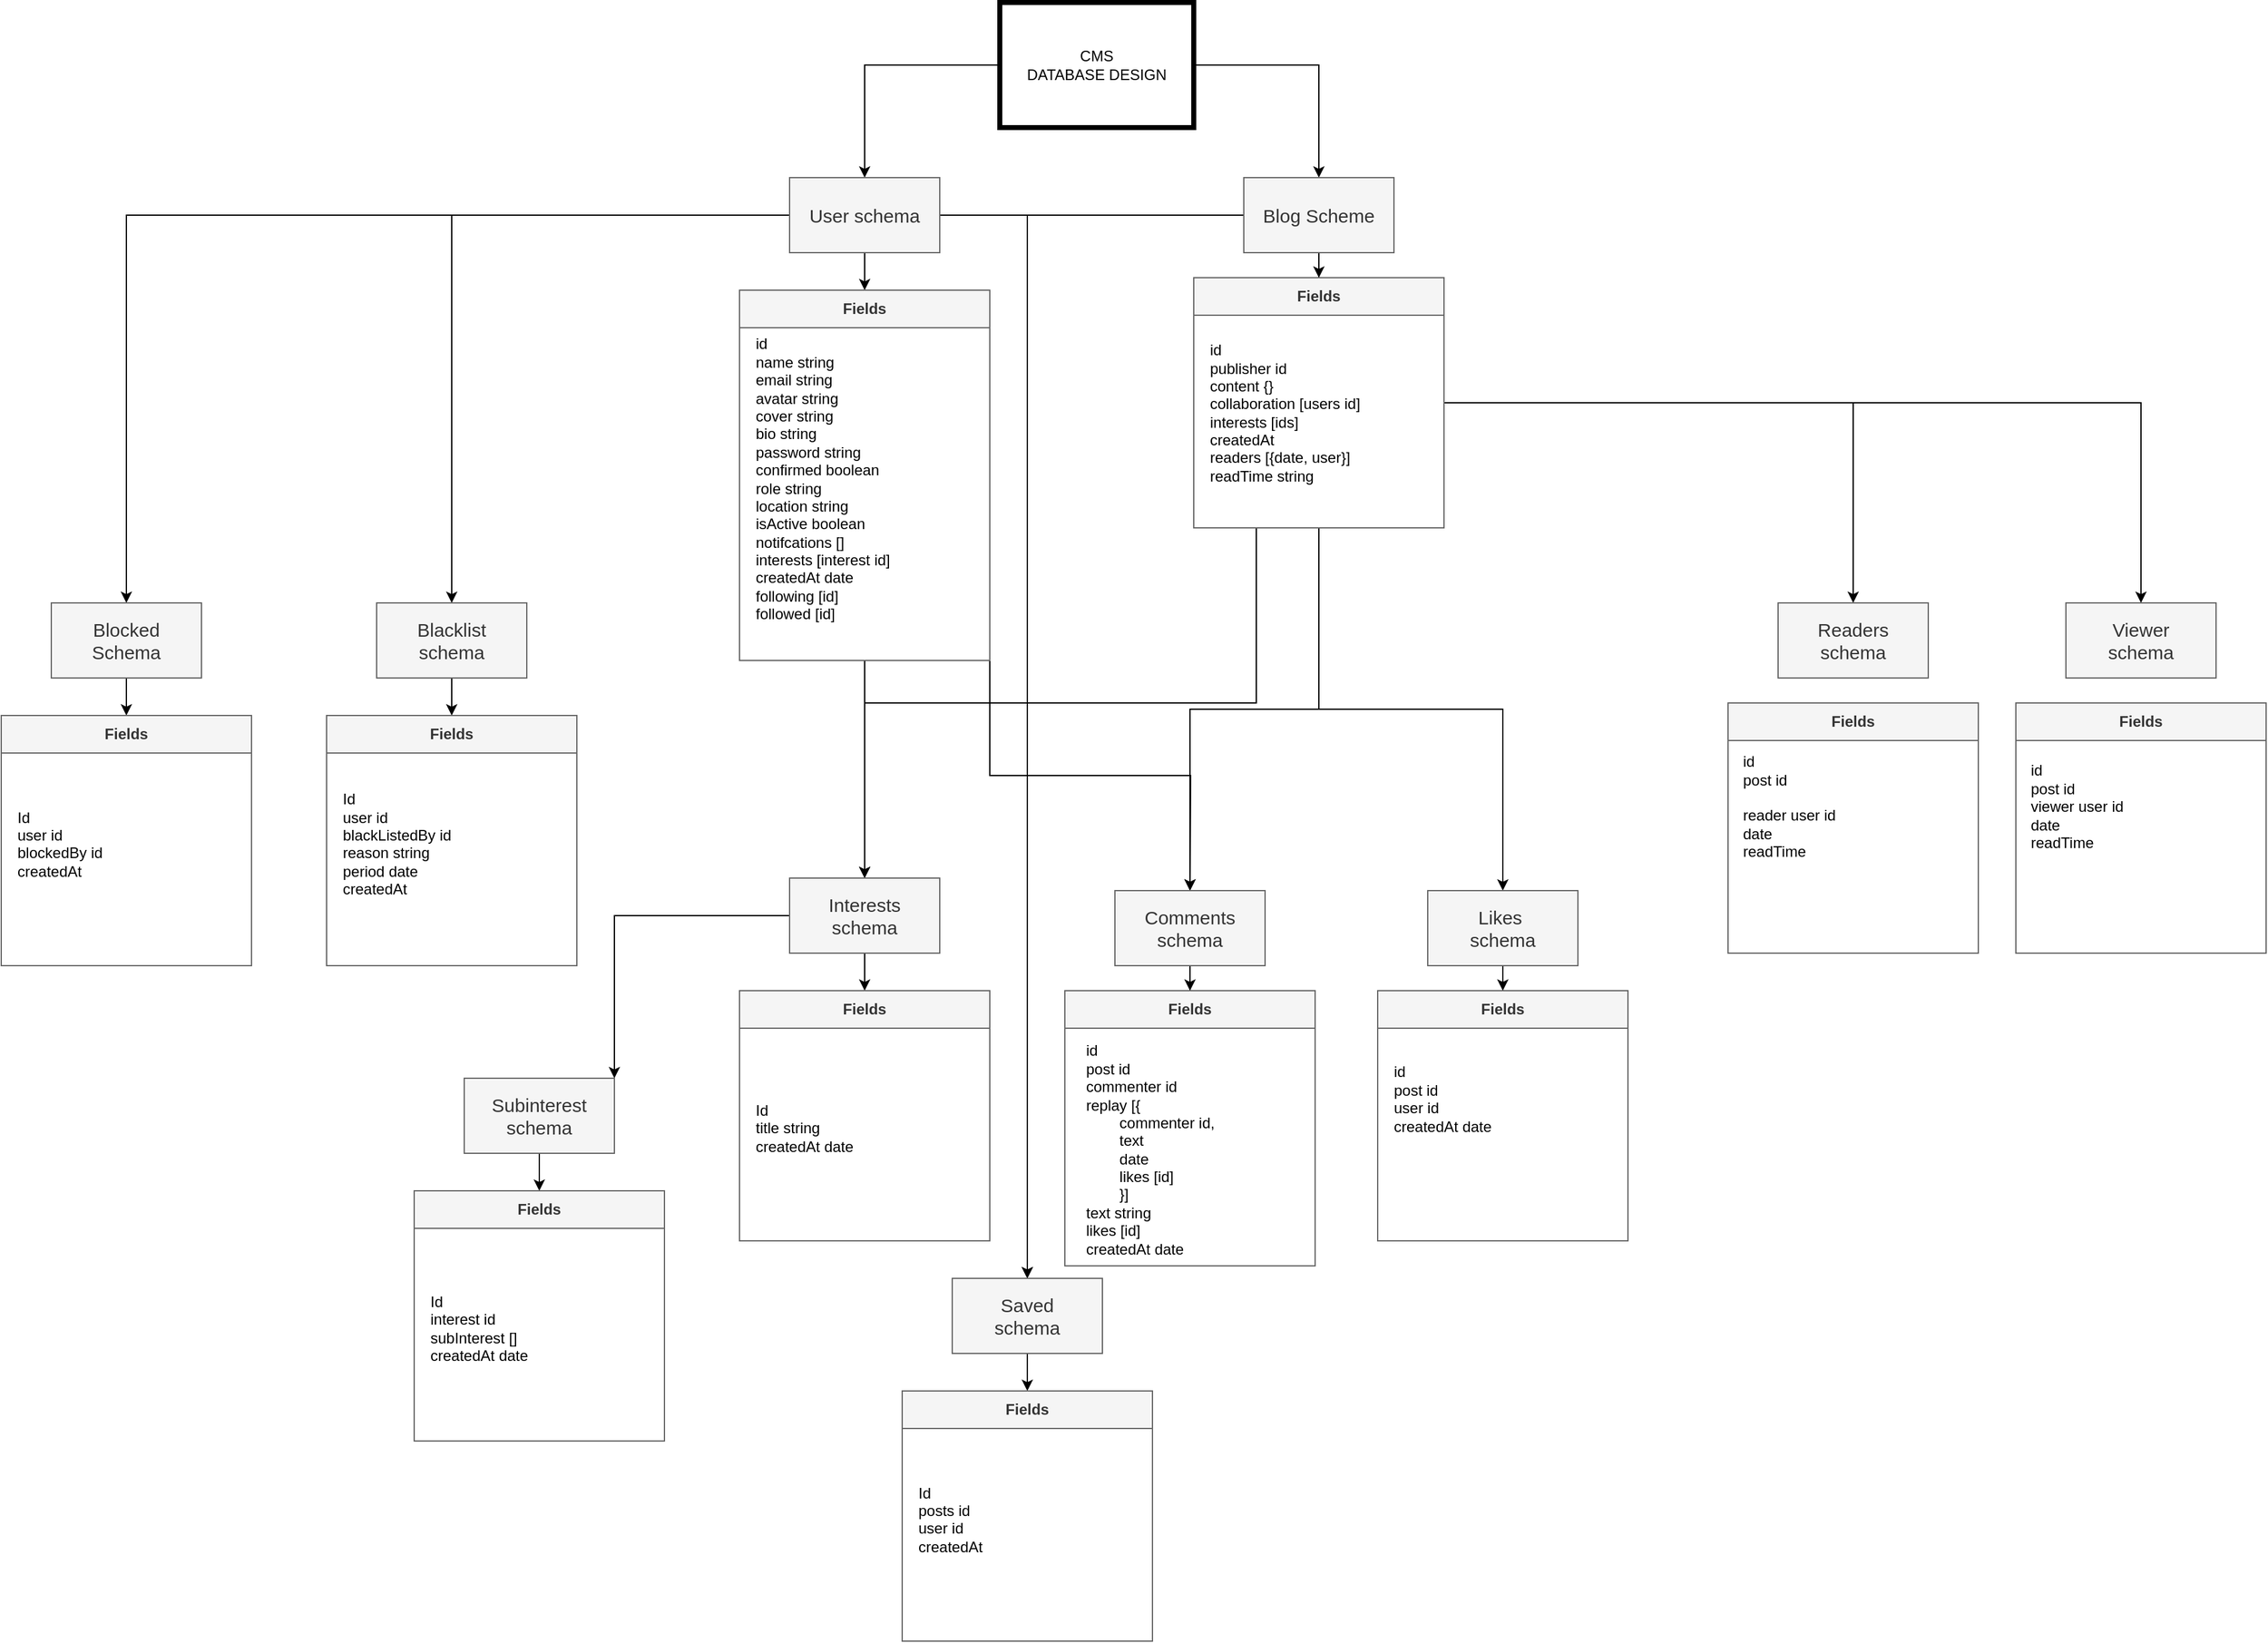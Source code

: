 <mxfile version="22.0.4" type="device">
  <diagram name="Page-1" id="nDA207grgeZw8j0RXIfh">
    <mxGraphModel dx="2758" dy="2382" grid="1" gridSize="10" guides="1" tooltips="1" connect="1" arrows="1" fold="1" page="1" pageScale="1" pageWidth="850" pageHeight="1100" math="0" shadow="0">
      <root>
        <mxCell id="0" />
        <mxCell id="1" parent="0" />
        <mxCell id="gBig6TZzMNn0kX64WqhL-14" style="edgeStyle=orthogonalEdgeStyle;rounded=0;orthogonalLoop=1;jettySize=auto;html=1;entryX=0.5;entryY=0;entryDx=0;entryDy=0;" parent="1" source="gBig6TZzMNn0kX64WqhL-3" target="gBig6TZzMNn0kX64WqhL-25" edge="1">
          <mxGeometry relative="1" as="geometry">
            <mxPoint x="580" y="-140" as="targetPoint" />
          </mxGeometry>
        </mxCell>
        <mxCell id="gBig6TZzMNn0kX64WqhL-55" style="edgeStyle=orthogonalEdgeStyle;rounded=0;orthogonalLoop=1;jettySize=auto;html=1;entryX=0.5;entryY=0;entryDx=0;entryDy=0;" parent="1" source="gBig6TZzMNn0kX64WqhL-3" target="gBig6TZzMNn0kX64WqhL-23" edge="1">
          <mxGeometry relative="1" as="geometry" />
        </mxCell>
        <mxCell id="gBig6TZzMNn0kX64WqhL-3" value="&lt;div&gt;CMS&lt;/div&gt;&lt;div&gt;&lt;font style=&quot;font-size: 12px;&quot;&gt;DATABASE DESIGN&lt;/font&gt;&lt;/div&gt;" style="rounded=0;whiteSpace=wrap;html=1;strokeWidth=4;" parent="1" vertex="1">
          <mxGeometry x="608" y="-310" width="155" height="100" as="geometry" />
        </mxCell>
        <mxCell id="gBig6TZzMNn0kX64WqhL-15" style="edgeStyle=orthogonalEdgeStyle;rounded=0;orthogonalLoop=1;jettySize=auto;html=1;entryX=0.5;entryY=0;entryDx=0;entryDy=0;" parent="1" target="gBig6TZzMNn0kX64WqhL-9" edge="1">
          <mxGeometry relative="1" as="geometry">
            <mxPoint x="520" y="-110" as="sourcePoint" />
          </mxGeometry>
        </mxCell>
        <mxCell id="Mifrui4GJpxNQz_KVjgk-12" style="edgeStyle=orthogonalEdgeStyle;rounded=0;orthogonalLoop=1;jettySize=auto;html=1;exitX=1;exitY=1;exitDx=0;exitDy=0;" parent="1" source="gBig6TZzMNn0kX64WqhL-9" edge="1">
          <mxGeometry relative="1" as="geometry">
            <mxPoint x="760" y="400" as="targetPoint" />
          </mxGeometry>
        </mxCell>
        <mxCell id="Mifrui4GJpxNQz_KVjgk-23" style="edgeStyle=orthogonalEdgeStyle;rounded=0;orthogonalLoop=1;jettySize=auto;html=1;exitX=0;exitY=0.5;exitDx=0;exitDy=0;entryX=0.5;entryY=0;entryDx=0;entryDy=0;" parent="1" source="gBig6TZzMNn0kX64WqhL-25" target="Mifrui4GJpxNQz_KVjgk-4" edge="1">
          <mxGeometry relative="1" as="geometry" />
        </mxCell>
        <mxCell id="Mifrui4GJpxNQz_KVjgk-34" style="edgeStyle=orthogonalEdgeStyle;rounded=0;orthogonalLoop=1;jettySize=auto;html=1;exitX=0.5;exitY=1;exitDx=0;exitDy=0;entryX=0.5;entryY=0;entryDx=0;entryDy=0;" parent="1" source="gBig6TZzMNn0kX64WqhL-9" target="gBig6TZzMNn0kX64WqhL-74" edge="1">
          <mxGeometry relative="1" as="geometry" />
        </mxCell>
        <mxCell id="gBig6TZzMNn0kX64WqhL-9" value="Fields" style="swimlane;whiteSpace=wrap;html=1;startSize=30;fillColor=#f5f5f5;fontColor=#333333;strokeColor=#666666;" parent="1" vertex="1">
          <mxGeometry x="400" y="-80" width="200" height="296" as="geometry">
            <mxRectangle x="160" y="280" width="80" height="30" as="alternateBounds" />
          </mxGeometry>
        </mxCell>
        <mxCell id="gBig6TZzMNn0kX64WqhL-10" value="&lt;div&gt;&lt;br&gt;&lt;/div&gt;&lt;div&gt;id&lt;/div&gt;&lt;div&gt;name string&lt;br&gt;&lt;/div&gt;&lt;div&gt;email string&lt;/div&gt;&lt;div&gt;avatar string&lt;/div&gt;&lt;div&gt;cover string&lt;br&gt;&lt;/div&gt;&lt;div&gt;bio string&lt;br&gt;&lt;/div&gt;&lt;div&gt;password string&lt;br&gt;&lt;/div&gt;&lt;div&gt;confirmed boolean&lt;br&gt;&lt;/div&gt;&lt;div&gt;role string&lt;br&gt;&lt;/div&gt;&lt;div&gt;location string&lt;/div&gt;&lt;div&gt;isActive boolean&lt;/div&gt;&lt;div&gt;notifcations []&lt;br&gt;&lt;/div&gt;&lt;div&gt;interests [interest id]&lt;/div&gt;&lt;div&gt;createdAt date&lt;/div&gt;&lt;div&gt;following [id]&lt;/div&gt;&lt;div&gt;followed [id]&lt;/div&gt;&lt;div&gt;&lt;br&gt;&lt;/div&gt;" style="text;html=1;align=left;verticalAlign=middle;resizable=0;points=[];autosize=1;strokeColor=none;fillColor=none;spacing=4;spacingTop=-1;labelBackgroundColor=none;" parent="gBig6TZzMNn0kX64WqhL-9" vertex="1">
          <mxGeometry x="9" y="16" width="130" height="270" as="geometry" />
        </mxCell>
        <mxCell id="gBig6TZzMNn0kX64WqhL-20" style="edgeStyle=orthogonalEdgeStyle;rounded=0;orthogonalLoop=1;jettySize=auto;html=1;entryX=0.5;entryY=0;entryDx=0;entryDy=0;" parent="1" source="gBig6TZzMNn0kX64WqhL-23" target="gBig6TZzMNn0kX64WqhL-21" edge="1">
          <mxGeometry relative="1" as="geometry" />
        </mxCell>
        <mxCell id="gBig6TZzMNn0kX64WqhL-40" value="" style="edgeStyle=orthogonalEdgeStyle;rounded=0;orthogonalLoop=1;jettySize=auto;html=1;" parent="1" source="gBig6TZzMNn0kX64WqhL-21" target="gBig6TZzMNn0kX64WqhL-38" edge="1">
          <mxGeometry relative="1" as="geometry" />
        </mxCell>
        <mxCell id="Mifrui4GJpxNQz_KVjgk-7" style="edgeStyle=orthogonalEdgeStyle;rounded=0;orthogonalLoop=1;jettySize=auto;html=1;exitX=0.5;exitY=1;exitDx=0;exitDy=0;entryX=0.5;entryY=0;entryDx=0;entryDy=0;" parent="1" source="gBig6TZzMNn0kX64WqhL-21" target="gBig6TZzMNn0kX64WqhL-52" edge="1">
          <mxGeometry relative="1" as="geometry" />
        </mxCell>
        <mxCell id="Mifrui4GJpxNQz_KVjgk-13" style="edgeStyle=orthogonalEdgeStyle;rounded=0;orthogonalLoop=1;jettySize=auto;html=1;exitX=0.25;exitY=1;exitDx=0;exitDy=0;entryX=0.5;entryY=0;entryDx=0;entryDy=0;" parent="1" source="gBig6TZzMNn0kX64WqhL-21" target="gBig6TZzMNn0kX64WqhL-74" edge="1">
          <mxGeometry relative="1" as="geometry" />
        </mxCell>
        <mxCell id="Mifrui4GJpxNQz_KVjgk-26" style="edgeStyle=orthogonalEdgeStyle;rounded=0;orthogonalLoop=1;jettySize=auto;html=1;exitX=1;exitY=0.5;exitDx=0;exitDy=0;entryX=0.5;entryY=0;entryDx=0;entryDy=0;" parent="1" source="gBig6TZzMNn0kX64WqhL-21" target="gBig6TZzMNn0kX64WqhL-91" edge="1">
          <mxGeometry relative="1" as="geometry" />
        </mxCell>
        <mxCell id="6KMEHDnzn-iDS6NZn2Q0-5" style="edgeStyle=orthogonalEdgeStyle;rounded=0;orthogonalLoop=1;jettySize=auto;html=1;exitX=1;exitY=0.5;exitDx=0;exitDy=0;entryX=0.5;entryY=0;entryDx=0;entryDy=0;" edge="1" parent="1" source="gBig6TZzMNn0kX64WqhL-21" target="6KMEHDnzn-iDS6NZn2Q0-2">
          <mxGeometry relative="1" as="geometry" />
        </mxCell>
        <mxCell id="gBig6TZzMNn0kX64WqhL-21" value="Fields" style="swimlane;whiteSpace=wrap;html=1;startSize=30;fillColor=#f5f5f5;fontColor=#333333;strokeColor=#666666;" parent="1" vertex="1">
          <mxGeometry x="763" y="-90" width="200" height="200" as="geometry">
            <mxRectangle x="160" y="280" width="80" height="30" as="alternateBounds" />
          </mxGeometry>
        </mxCell>
        <mxCell id="gBig6TZzMNn0kX64WqhL-22" value="&lt;div&gt;&lt;br&gt;&lt;/div&gt;&lt;div&gt;id&lt;br&gt;&lt;/div&gt;&lt;div&gt;publisher id&lt;br&gt;&lt;/div&gt;&lt;div&gt;content {}&lt;br&gt;&lt;/div&gt;&lt;div&gt;collaboration [users id]&lt;/div&gt;&lt;div&gt;interests [ids]&lt;br&gt;&lt;/div&gt;&lt;div&gt;createdAt&lt;/div&gt;&lt;div&gt;readers [{date, user}]&lt;br&gt;&lt;/div&gt;&lt;div&gt;readTime string&lt;br&gt;&lt;/div&gt;" style="text;html=1;align=left;verticalAlign=middle;resizable=0;points=[];autosize=1;strokeColor=none;fillColor=none;spacing=4;spacingTop=-1;labelBackgroundColor=none;" parent="gBig6TZzMNn0kX64WqhL-21" vertex="1">
          <mxGeometry x="9" y="31" width="150" height="140" as="geometry" />
        </mxCell>
        <mxCell id="Mifrui4GJpxNQz_KVjgk-28" style="edgeStyle=orthogonalEdgeStyle;rounded=0;orthogonalLoop=1;jettySize=auto;html=1;exitX=0;exitY=0.5;exitDx=0;exitDy=0;entryX=0.5;entryY=0;entryDx=0;entryDy=0;" parent="1" source="gBig6TZzMNn0kX64WqhL-23" target="Mifrui4GJpxNQz_KVjgk-18" edge="1">
          <mxGeometry relative="1" as="geometry" />
        </mxCell>
        <mxCell id="gBig6TZzMNn0kX64WqhL-23" value="Blog Scheme" style="rounded=0;whiteSpace=wrap;html=1;fillColor=#f5f5f5;fontColor=#333333;strokeColor=#666666;fontSize=15;" parent="1" vertex="1">
          <mxGeometry x="803" y="-170" width="120" height="60" as="geometry" />
        </mxCell>
        <mxCell id="gBig6TZzMNn0kX64WqhL-35" style="edgeStyle=orthogonalEdgeStyle;rounded=0;orthogonalLoop=1;jettySize=auto;html=1;entryX=0.5;entryY=0;entryDx=0;entryDy=0;" parent="1" source="gBig6TZzMNn0kX64WqhL-38" target="gBig6TZzMNn0kX64WqhL-36" edge="1">
          <mxGeometry relative="1" as="geometry" />
        </mxCell>
        <mxCell id="gBig6TZzMNn0kX64WqhL-36" value="Fields" style="swimlane;whiteSpace=wrap;html=1;startSize=30;fillColor=#f5f5f5;fontColor=#333333;strokeColor=#666666;" parent="1" vertex="1">
          <mxGeometry x="660" y="480" width="200" height="220" as="geometry">
            <mxRectangle x="160" y="280" width="80" height="30" as="alternateBounds" />
          </mxGeometry>
        </mxCell>
        <mxCell id="gBig6TZzMNn0kX64WqhL-37" value="&lt;div&gt;&lt;br&gt;&lt;/div&gt;&lt;div&gt;id&lt;br&gt;&lt;/div&gt;&lt;div&gt;post id&lt;/div&gt;&lt;div&gt;commenter id&lt;/div&gt;&lt;div&gt;replay [{&lt;/div&gt;&lt;div&gt;&lt;span style=&quot;white-space: pre;&quot;&gt;&#x9;&lt;/span&gt;commenter id,&lt;/div&gt;&lt;div&gt;&lt;span style=&quot;white-space: pre;&quot;&gt;&#x9;&lt;/span&gt;text&amp;nbsp;&lt;/div&gt;&lt;div&gt;&lt;span style=&quot;white-space: pre;&quot;&gt;&#x9;&lt;/span&gt;date &lt;br&gt;&lt;/div&gt;&lt;div&gt;&lt;span style=&quot;white-space: pre;&quot;&gt;&#x9;&lt;/span&gt;likes [id]&lt;br&gt;&lt;/div&gt;&lt;div&gt;&lt;span style=&quot;white-space: pre;&quot;&gt;&#x9;&lt;/span&gt;}]&lt;br&gt;&lt;/div&gt;&lt;div&gt;text string&lt;br&gt;&lt;/div&gt;&lt;div&gt;likes [id]&lt;/div&gt;&lt;div&gt;createdAt date&lt;br&gt;&lt;/div&gt;" style="text;html=1;align=left;verticalAlign=middle;resizable=0;points=[];autosize=1;strokeColor=none;fillColor=none;spacing=4;spacingTop=-1;labelBackgroundColor=none;" parent="gBig6TZzMNn0kX64WqhL-36" vertex="1">
          <mxGeometry x="13" y="20" width="130" height="200" as="geometry" />
        </mxCell>
        <mxCell id="gBig6TZzMNn0kX64WqhL-38" value="Comments schema" style="rounded=0;whiteSpace=wrap;html=1;fillColor=#f5f5f5;fontColor=#333333;strokeColor=#666666;fontSize=15;" parent="1" vertex="1">
          <mxGeometry x="700" y="400" width="120" height="60" as="geometry" />
        </mxCell>
        <mxCell id="gBig6TZzMNn0kX64WqhL-49" style="edgeStyle=orthogonalEdgeStyle;rounded=0;orthogonalLoop=1;jettySize=auto;html=1;entryX=0.5;entryY=0;entryDx=0;entryDy=0;" parent="1" source="gBig6TZzMNn0kX64WqhL-52" target="gBig6TZzMNn0kX64WqhL-50" edge="1">
          <mxGeometry relative="1" as="geometry" />
        </mxCell>
        <mxCell id="gBig6TZzMNn0kX64WqhL-50" value="Fields" style="swimlane;whiteSpace=wrap;html=1;startSize=30;fillColor=#f5f5f5;fontColor=#333333;strokeColor=#666666;" parent="1" vertex="1">
          <mxGeometry x="910" y="480" width="200" height="200" as="geometry">
            <mxRectangle x="160" y="280" width="80" height="30" as="alternateBounds" />
          </mxGeometry>
        </mxCell>
        <mxCell id="gBig6TZzMNn0kX64WqhL-51" value="&lt;div&gt;&lt;br&gt;&lt;/div&gt;&lt;div&gt;id&lt;br&gt;&lt;/div&gt;&lt;div&gt;post id&lt;/div&gt;&lt;div&gt;user id&lt;br&gt;&lt;/div&gt;&lt;div&gt;createdAt date&lt;br&gt;&lt;/div&gt;&lt;div&gt;&lt;br&gt;&lt;/div&gt;&lt;div&gt;&lt;br&gt;&lt;/div&gt;&lt;div&gt;&lt;br&gt;&lt;/div&gt;" style="text;html=1;align=left;verticalAlign=middle;resizable=0;points=[];autosize=1;strokeColor=none;fillColor=none;spacing=4;spacingTop=-1;labelBackgroundColor=none;" parent="gBig6TZzMNn0kX64WqhL-50" vertex="1">
          <mxGeometry x="9" y="36" width="110" height="130" as="geometry" />
        </mxCell>
        <mxCell id="gBig6TZzMNn0kX64WqhL-52" value="&lt;div&gt;Likes&amp;nbsp;&lt;/div&gt;&lt;div&gt;schema&lt;/div&gt;" style="rounded=0;whiteSpace=wrap;html=1;fillColor=#f5f5f5;fontColor=#333333;strokeColor=#666666;fontSize=15;" parent="1" vertex="1">
          <mxGeometry x="950" y="400" width="120" height="60" as="geometry" />
        </mxCell>
        <mxCell id="Mifrui4GJpxNQz_KVjgk-27" style="edgeStyle=orthogonalEdgeStyle;rounded=0;orthogonalLoop=1;jettySize=auto;html=1;exitX=1;exitY=0.5;exitDx=0;exitDy=0;entryX=0.5;entryY=0;entryDx=0;entryDy=0;" parent="1" source="gBig6TZzMNn0kX64WqhL-25" target="Mifrui4GJpxNQz_KVjgk-18" edge="1">
          <mxGeometry relative="1" as="geometry" />
        </mxCell>
        <mxCell id="Mifrui4GJpxNQz_KVjgk-33" style="edgeStyle=orthogonalEdgeStyle;rounded=0;orthogonalLoop=1;jettySize=auto;html=1;exitX=0;exitY=0.5;exitDx=0;exitDy=0;entryX=0.5;entryY=0;entryDx=0;entryDy=0;" parent="1" source="gBig6TZzMNn0kX64WqhL-25" target="gBig6TZzMNn0kX64WqhL-137" edge="1">
          <mxGeometry relative="1" as="geometry" />
        </mxCell>
        <mxCell id="gBig6TZzMNn0kX64WqhL-25" value="User schema" style="rounded=0;whiteSpace=wrap;html=1;fillColor=#f5f5f5;fontColor=#333333;strokeColor=#666666;fontSize=15;" parent="1" vertex="1">
          <mxGeometry x="440" y="-170" width="120" height="60" as="geometry" />
        </mxCell>
        <mxCell id="gBig6TZzMNn0kX64WqhL-71" style="edgeStyle=orthogonalEdgeStyle;rounded=0;orthogonalLoop=1;jettySize=auto;html=1;entryX=0.5;entryY=0;entryDx=0;entryDy=0;" parent="1" target="gBig6TZzMNn0kX64WqhL-72" edge="1">
          <mxGeometry relative="1" as="geometry">
            <mxPoint x="520" y="450" as="sourcePoint" />
          </mxGeometry>
        </mxCell>
        <mxCell id="gBig6TZzMNn0kX64WqhL-72" value="Fields" style="swimlane;whiteSpace=wrap;html=1;startSize=30;fillColor=#f5f5f5;fontColor=#333333;strokeColor=#666666;" parent="1" vertex="1">
          <mxGeometry x="400" y="480" width="200" height="200" as="geometry">
            <mxRectangle x="160" y="280" width="80" height="30" as="alternateBounds" />
          </mxGeometry>
        </mxCell>
        <mxCell id="gBig6TZzMNn0kX64WqhL-73" value="&lt;div&gt;Id&lt;/div&gt;&lt;div&gt;title string&lt;/div&gt;&lt;div&gt;createdAt date&lt;br&gt;&lt;/div&gt;" style="text;html=1;align=left;verticalAlign=middle;resizable=0;points=[];autosize=1;strokeColor=none;fillColor=none;spacing=4;spacingTop=-1;labelBackgroundColor=none;" parent="gBig6TZzMNn0kX64WqhL-72" vertex="1">
          <mxGeometry x="9" y="80" width="110" height="60" as="geometry" />
        </mxCell>
        <mxCell id="Mifrui4GJpxNQz_KVjgk-45" style="edgeStyle=orthogonalEdgeStyle;rounded=0;orthogonalLoop=1;jettySize=auto;html=1;exitX=0;exitY=0.5;exitDx=0;exitDy=0;entryX=1;entryY=0;entryDx=0;entryDy=0;" parent="1" source="gBig6TZzMNn0kX64WqhL-74" target="Mifrui4GJpxNQz_KVjgk-43" edge="1">
          <mxGeometry relative="1" as="geometry" />
        </mxCell>
        <mxCell id="gBig6TZzMNn0kX64WqhL-74" value="&lt;div&gt;Interests&lt;/div&gt;&lt;div&gt;schema&lt;/div&gt;" style="rounded=0;whiteSpace=wrap;html=1;fillColor=#f5f5f5;fontColor=#333333;strokeColor=#666666;fontSize=15;" parent="1" vertex="1">
          <mxGeometry x="440" y="390" width="120" height="60" as="geometry" />
        </mxCell>
        <mxCell id="gBig6TZzMNn0kX64WqhL-91" value="&lt;div&gt;Readers&lt;/div&gt;&lt;div&gt;schema&lt;/div&gt;" style="rounded=0;whiteSpace=wrap;html=1;fillColor=#f5f5f5;fontColor=#333333;strokeColor=#666666;fontSize=15;" parent="1" vertex="1">
          <mxGeometry x="1230" y="170" width="120" height="60" as="geometry" />
        </mxCell>
        <mxCell id="gBig6TZzMNn0kX64WqhL-92" value="Fields" style="swimlane;whiteSpace=wrap;html=1;startSize=30;fillColor=#f5f5f5;fontColor=#333333;strokeColor=#666666;" parent="1" vertex="1">
          <mxGeometry x="1190" y="250" width="200" height="200" as="geometry">
            <mxRectangle x="160" y="280" width="80" height="30" as="alternateBounds" />
          </mxGeometry>
        </mxCell>
        <mxCell id="gBig6TZzMNn0kX64WqhL-93" value="&lt;div&gt;id&lt;/div&gt;&lt;div&gt;post id&lt;/div&gt;&lt;div&gt;&lt;br&gt;&lt;/div&gt;&lt;div&gt;reader user id&lt;/div&gt;&lt;div&gt;date&lt;/div&gt;&lt;div&gt;readTime&lt;br&gt;&lt;/div&gt;&lt;div&gt;&lt;br&gt;&lt;/div&gt;" style="text;html=1;align=left;verticalAlign=middle;resizable=0;points=[];autosize=1;strokeColor=none;fillColor=none;" parent="gBig6TZzMNn0kX64WqhL-92" vertex="1">
          <mxGeometry x="10" y="35" width="100" height="110" as="geometry" />
        </mxCell>
        <mxCell id="gBig6TZzMNn0kX64WqhL-134" style="edgeStyle=orthogonalEdgeStyle;rounded=0;orthogonalLoop=1;jettySize=auto;html=1;entryX=0.5;entryY=0;entryDx=0;entryDy=0;" parent="1" target="gBig6TZzMNn0kX64WqhL-135" edge="1">
          <mxGeometry relative="1" as="geometry">
            <mxPoint x="190" y="230" as="sourcePoint" />
          </mxGeometry>
        </mxCell>
        <mxCell id="gBig6TZzMNn0kX64WqhL-135" value="Fields" style="swimlane;whiteSpace=wrap;html=1;startSize=30;fillColor=#f5f5f5;fontColor=#333333;strokeColor=#666666;" parent="1" vertex="1">
          <mxGeometry x="70" y="260" width="200" height="200" as="geometry">
            <mxRectangle x="160" y="280" width="80" height="30" as="alternateBounds" />
          </mxGeometry>
        </mxCell>
        <mxCell id="gBig6TZzMNn0kX64WqhL-136" value="&lt;div&gt;Id&lt;/div&gt;&lt;div&gt;user id&lt;/div&gt;&lt;div&gt;blackListedBy id&lt;br&gt;&lt;/div&gt;&lt;div&gt;reason string&lt;/div&gt;&lt;div&gt;period date&lt;br&gt;&lt;/div&gt;&lt;div&gt;createdAt&lt;/div&gt;&lt;div&gt;&lt;br&gt;&lt;/div&gt;" style="text;html=1;align=left;verticalAlign=middle;resizable=0;points=[];autosize=1;strokeColor=none;fillColor=none;spacing=4;spacingTop=-1;labelBackgroundColor=none;" parent="gBig6TZzMNn0kX64WqhL-135" vertex="1">
          <mxGeometry x="9" y="50" width="110" height="120" as="geometry" />
        </mxCell>
        <mxCell id="gBig6TZzMNn0kX64WqhL-137" value="&lt;div&gt;Blacklist&lt;/div&gt;&lt;div&gt;schema&lt;br&gt;&lt;/div&gt;" style="rounded=0;whiteSpace=wrap;html=1;fillColor=#f5f5f5;fontColor=#333333;strokeColor=#666666;fontSize=15;" parent="1" vertex="1">
          <mxGeometry x="110" y="170" width="120" height="60" as="geometry" />
        </mxCell>
        <mxCell id="Mifrui4GJpxNQz_KVjgk-1" style="edgeStyle=orthogonalEdgeStyle;rounded=0;orthogonalLoop=1;jettySize=auto;html=1;entryX=0.5;entryY=0;entryDx=0;entryDy=0;" parent="1" target="Mifrui4GJpxNQz_KVjgk-2" edge="1">
          <mxGeometry relative="1" as="geometry">
            <mxPoint x="-70" y="230" as="sourcePoint" />
          </mxGeometry>
        </mxCell>
        <mxCell id="Mifrui4GJpxNQz_KVjgk-2" value="Fields" style="swimlane;whiteSpace=wrap;html=1;startSize=30;fillColor=#f5f5f5;fontColor=#333333;strokeColor=#666666;" parent="1" vertex="1">
          <mxGeometry x="-190" y="260" width="200" height="200" as="geometry">
            <mxRectangle x="160" y="280" width="80" height="30" as="alternateBounds" />
          </mxGeometry>
        </mxCell>
        <mxCell id="Mifrui4GJpxNQz_KVjgk-3" value="&lt;div&gt;Id&lt;/div&gt;&lt;div&gt;user id&lt;/div&gt;&lt;div&gt;blockedBy id&lt;br&gt;&lt;/div&gt;&lt;div&gt;createdAt&lt;/div&gt;&lt;div&gt;&lt;br&gt;&lt;/div&gt;" style="text;html=1;align=left;verticalAlign=middle;resizable=0;points=[];autosize=1;strokeColor=none;fillColor=none;spacing=4;spacingTop=-1;labelBackgroundColor=none;" parent="Mifrui4GJpxNQz_KVjgk-2" vertex="1">
          <mxGeometry x="9" y="65" width="100" height="90" as="geometry" />
        </mxCell>
        <mxCell id="Mifrui4GJpxNQz_KVjgk-4" value="&lt;div&gt;Blocked &lt;br&gt;&lt;/div&gt;&lt;div&gt;Schema&lt;br&gt;&lt;/div&gt;" style="rounded=0;whiteSpace=wrap;html=1;fillColor=#f5f5f5;fontColor=#333333;strokeColor=#666666;fontSize=15;" parent="1" vertex="1">
          <mxGeometry x="-150" y="170" width="120" height="60" as="geometry" />
        </mxCell>
        <mxCell id="Mifrui4GJpxNQz_KVjgk-15" style="edgeStyle=orthogonalEdgeStyle;rounded=0;orthogonalLoop=1;jettySize=auto;html=1;entryX=0.5;entryY=0;entryDx=0;entryDy=0;" parent="1" target="Mifrui4GJpxNQz_KVjgk-16" edge="1">
          <mxGeometry relative="1" as="geometry">
            <mxPoint x="650" y="770" as="sourcePoint" />
          </mxGeometry>
        </mxCell>
        <mxCell id="Mifrui4GJpxNQz_KVjgk-16" value="Fields" style="swimlane;whiteSpace=wrap;html=1;startSize=30;fillColor=#f5f5f5;fontColor=#333333;strokeColor=#666666;" parent="1" vertex="1">
          <mxGeometry x="530" y="800" width="200" height="200" as="geometry">
            <mxRectangle x="160" y="280" width="80" height="30" as="alternateBounds" />
          </mxGeometry>
        </mxCell>
        <mxCell id="Mifrui4GJpxNQz_KVjgk-17" value="&lt;div&gt;Id&lt;/div&gt;&lt;div&gt;posts id&lt;br&gt;&lt;/div&gt;&lt;div&gt;user id&lt;/div&gt;&lt;div&gt;createdAt&lt;/div&gt;&lt;div&gt;&lt;br&gt;&lt;/div&gt;" style="text;html=1;align=left;verticalAlign=middle;resizable=0;points=[];autosize=1;strokeColor=none;fillColor=none;spacing=4;spacingTop=-1;labelBackgroundColor=none;" parent="Mifrui4GJpxNQz_KVjgk-16" vertex="1">
          <mxGeometry x="9" y="65" width="80" height="90" as="geometry" />
        </mxCell>
        <mxCell id="Mifrui4GJpxNQz_KVjgk-18" value="&lt;div&gt;Saved&lt;br&gt;&lt;/div&gt;&lt;div&gt;schema&lt;/div&gt;" style="rounded=0;whiteSpace=wrap;html=1;fillColor=#f5f5f5;fontColor=#333333;strokeColor=#666666;fontSize=15;" parent="1" vertex="1">
          <mxGeometry x="570" y="710" width="120" height="60" as="geometry" />
        </mxCell>
        <mxCell id="Mifrui4GJpxNQz_KVjgk-40" style="edgeStyle=orthogonalEdgeStyle;rounded=0;orthogonalLoop=1;jettySize=auto;html=1;entryX=0.5;entryY=0;entryDx=0;entryDy=0;" parent="1" target="Mifrui4GJpxNQz_KVjgk-41" edge="1">
          <mxGeometry relative="1" as="geometry">
            <mxPoint x="260" y="610" as="sourcePoint" />
          </mxGeometry>
        </mxCell>
        <mxCell id="Mifrui4GJpxNQz_KVjgk-41" value="Fields" style="swimlane;whiteSpace=wrap;html=1;startSize=30;fillColor=#f5f5f5;fontColor=#333333;strokeColor=#666666;" parent="1" vertex="1">
          <mxGeometry x="140" y="640" width="200" height="200" as="geometry">
            <mxRectangle x="160" y="280" width="80" height="30" as="alternateBounds" />
          </mxGeometry>
        </mxCell>
        <mxCell id="Mifrui4GJpxNQz_KVjgk-42" value="&lt;div&gt;Id&lt;/div&gt;&lt;div&gt;interest id&lt;br&gt;&lt;/div&gt;&lt;div&gt;subInterest []&lt;br&gt;&lt;/div&gt;&lt;div&gt;createdAt date&lt;br&gt;&lt;/div&gt;" style="text;html=1;align=left;verticalAlign=middle;resizable=0;points=[];autosize=1;strokeColor=none;fillColor=none;spacing=4;spacingTop=-1;labelBackgroundColor=none;" parent="Mifrui4GJpxNQz_KVjgk-41" vertex="1">
          <mxGeometry x="9" y="75" width="110" height="70" as="geometry" />
        </mxCell>
        <mxCell id="Mifrui4GJpxNQz_KVjgk-43" value="&lt;div&gt;Subinterest&lt;/div&gt;&lt;div&gt;schema&lt;/div&gt;" style="rounded=0;whiteSpace=wrap;html=1;fillColor=#f5f5f5;fontColor=#333333;strokeColor=#666666;fontSize=15;" parent="1" vertex="1">
          <mxGeometry x="180" y="550" width="120" height="60" as="geometry" />
        </mxCell>
        <mxCell id="6KMEHDnzn-iDS6NZn2Q0-2" value="&lt;div&gt;Viewer&lt;br&gt;&lt;/div&gt;&lt;div&gt;schema&lt;/div&gt;" style="rounded=0;whiteSpace=wrap;html=1;fillColor=#f5f5f5;fontColor=#333333;strokeColor=#666666;fontSize=15;" vertex="1" parent="1">
          <mxGeometry x="1460" y="170" width="120" height="60" as="geometry" />
        </mxCell>
        <mxCell id="6KMEHDnzn-iDS6NZn2Q0-3" value="Fields" style="swimlane;whiteSpace=wrap;html=1;startSize=30;fillColor=#f5f5f5;fontColor=#333333;strokeColor=#666666;" vertex="1" parent="1">
          <mxGeometry x="1420" y="250" width="200" height="200" as="geometry">
            <mxRectangle x="160" y="280" width="80" height="30" as="alternateBounds" />
          </mxGeometry>
        </mxCell>
        <mxCell id="6KMEHDnzn-iDS6NZn2Q0-4" value="&lt;div&gt;id&lt;/div&gt;&lt;div&gt;post id&lt;/div&gt;&lt;div&gt;viewer user id&lt;/div&gt;&lt;div&gt;date&lt;/div&gt;&lt;div&gt;readTime&lt;br&gt;&lt;/div&gt;&lt;div&gt;&lt;br&gt;&lt;/div&gt;" style="text;html=1;align=left;verticalAlign=middle;resizable=0;points=[];autosize=1;strokeColor=none;fillColor=none;" vertex="1" parent="6KMEHDnzn-iDS6NZn2Q0-3">
          <mxGeometry x="10" y="40" width="100" height="100" as="geometry" />
        </mxCell>
      </root>
    </mxGraphModel>
  </diagram>
</mxfile>
